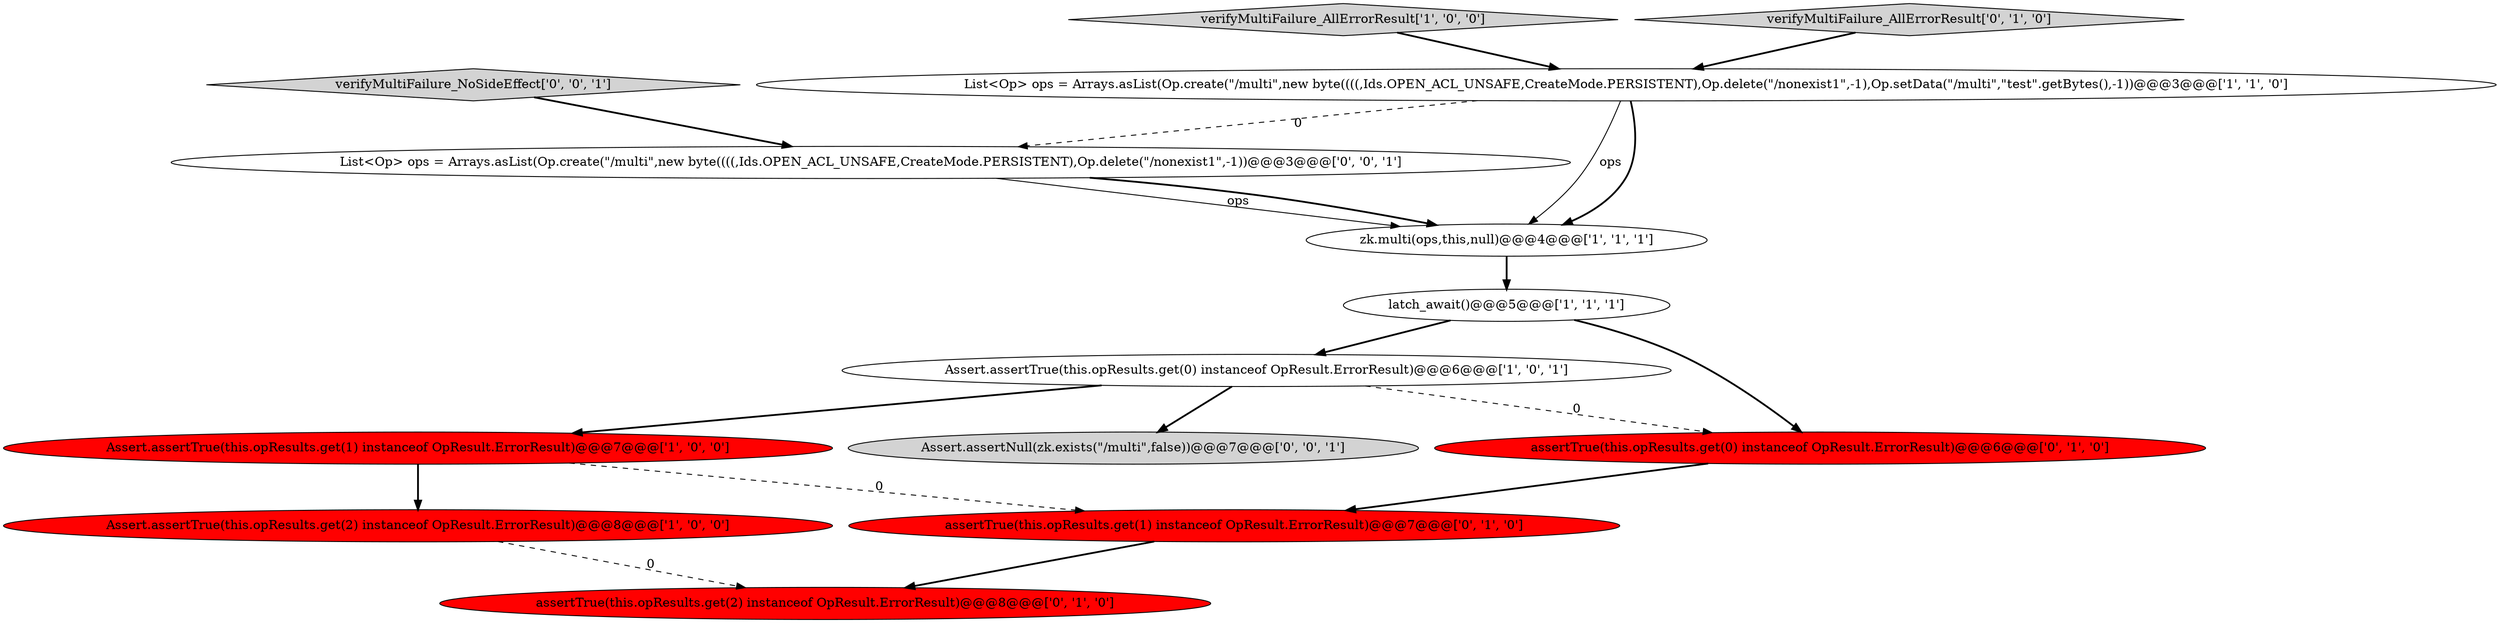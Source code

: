digraph {
1 [style = filled, label = "Assert.assertTrue(this.opResults.get(2) instanceof OpResult.ErrorResult)@@@8@@@['1', '0', '0']", fillcolor = red, shape = ellipse image = "AAA1AAABBB1BBB"];
10 [style = filled, label = "assertTrue(this.opResults.get(1) instanceof OpResult.ErrorResult)@@@7@@@['0', '1', '0']", fillcolor = red, shape = ellipse image = "AAA1AAABBB2BBB"];
4 [style = filled, label = "verifyMultiFailure_AllErrorResult['1', '0', '0']", fillcolor = lightgray, shape = diamond image = "AAA0AAABBB1BBB"];
11 [style = filled, label = "List<Op> ops = Arrays.asList(Op.create(\"/multi\",new byte((((,Ids.OPEN_ACL_UNSAFE,CreateMode.PERSISTENT),Op.delete(\"/nonexist1\",-1))@@@3@@@['0', '0', '1']", fillcolor = white, shape = ellipse image = "AAA0AAABBB3BBB"];
12 [style = filled, label = "verifyMultiFailure_NoSideEffect['0', '0', '1']", fillcolor = lightgray, shape = diamond image = "AAA0AAABBB3BBB"];
7 [style = filled, label = "verifyMultiFailure_AllErrorResult['0', '1', '0']", fillcolor = lightgray, shape = diamond image = "AAA0AAABBB2BBB"];
2 [style = filled, label = "List<Op> ops = Arrays.asList(Op.create(\"/multi\",new byte((((,Ids.OPEN_ACL_UNSAFE,CreateMode.PERSISTENT),Op.delete(\"/nonexist1\",-1),Op.setData(\"/multi\",\"test\".getBytes(),-1))@@@3@@@['1', '1', '0']", fillcolor = white, shape = ellipse image = "AAA0AAABBB1BBB"];
3 [style = filled, label = "Assert.assertTrue(this.opResults.get(0) instanceof OpResult.ErrorResult)@@@6@@@['1', '0', '1']", fillcolor = white, shape = ellipse image = "AAA0AAABBB1BBB"];
5 [style = filled, label = "Assert.assertTrue(this.opResults.get(1) instanceof OpResult.ErrorResult)@@@7@@@['1', '0', '0']", fillcolor = red, shape = ellipse image = "AAA1AAABBB1BBB"];
9 [style = filled, label = "assertTrue(this.opResults.get(2) instanceof OpResult.ErrorResult)@@@8@@@['0', '1', '0']", fillcolor = red, shape = ellipse image = "AAA1AAABBB2BBB"];
6 [style = filled, label = "zk.multi(ops,this,null)@@@4@@@['1', '1', '1']", fillcolor = white, shape = ellipse image = "AAA0AAABBB1BBB"];
13 [style = filled, label = "Assert.assertNull(zk.exists(\"/multi\",false))@@@7@@@['0', '0', '1']", fillcolor = lightgray, shape = ellipse image = "AAA0AAABBB3BBB"];
0 [style = filled, label = "latch_await()@@@5@@@['1', '1', '1']", fillcolor = white, shape = ellipse image = "AAA0AAABBB1BBB"];
8 [style = filled, label = "assertTrue(this.opResults.get(0) instanceof OpResult.ErrorResult)@@@6@@@['0', '1', '0']", fillcolor = red, shape = ellipse image = "AAA1AAABBB2BBB"];
3->13 [style = bold, label=""];
0->3 [style = bold, label=""];
3->8 [style = dashed, label="0"];
2->11 [style = dashed, label="0"];
5->1 [style = bold, label=""];
8->10 [style = bold, label=""];
1->9 [style = dashed, label="0"];
3->5 [style = bold, label=""];
10->9 [style = bold, label=""];
6->0 [style = bold, label=""];
4->2 [style = bold, label=""];
11->6 [style = solid, label="ops"];
5->10 [style = dashed, label="0"];
2->6 [style = solid, label="ops"];
7->2 [style = bold, label=""];
2->6 [style = bold, label=""];
11->6 [style = bold, label=""];
0->8 [style = bold, label=""];
12->11 [style = bold, label=""];
}
